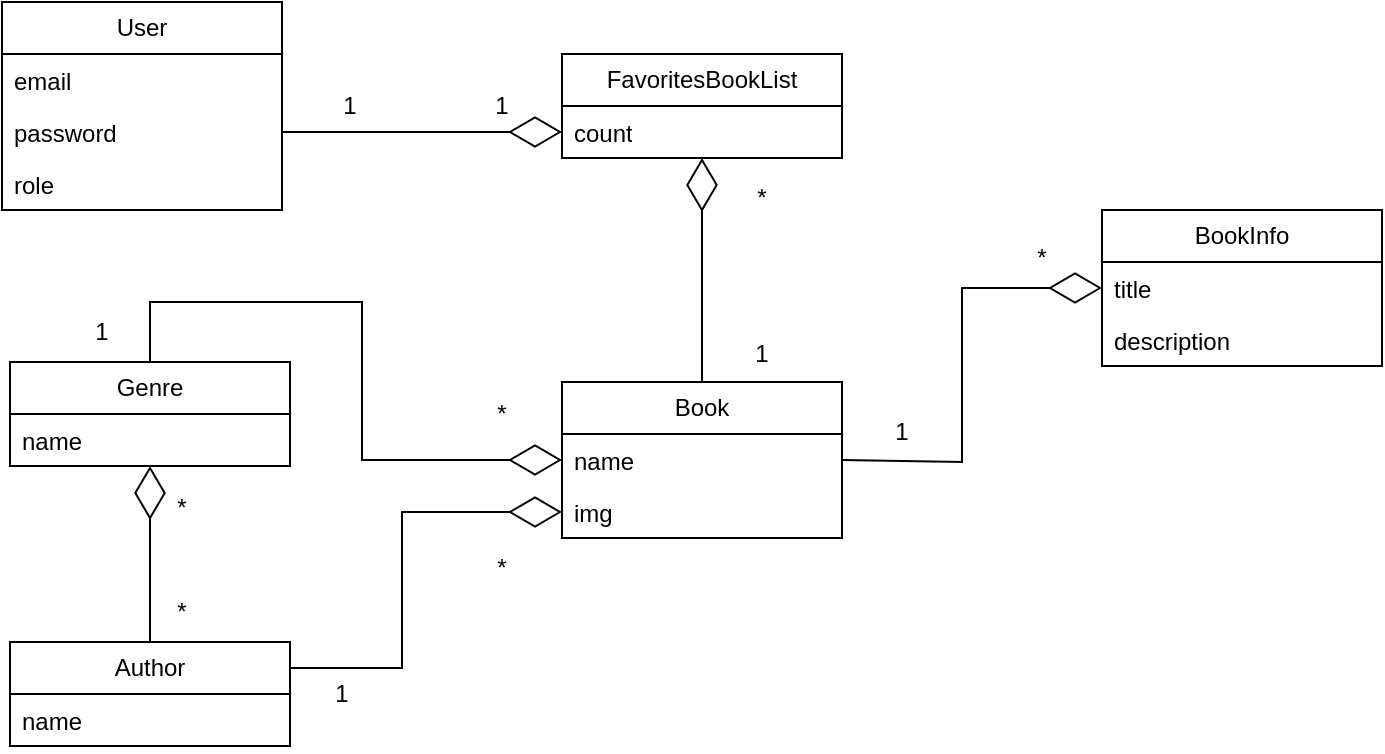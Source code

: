 <mxfile version="23.1.6" type="device">
  <diagram name="Страница — 1" id="uPjuHlsApF6cnJxJ5ZC5">
    <mxGraphModel dx="1674" dy="746" grid="1" gridSize="10" guides="1" tooltips="1" connect="1" arrows="1" fold="1" page="1" pageScale="1" pageWidth="827" pageHeight="1169" math="0" shadow="0">
      <root>
        <mxCell id="0" />
        <mxCell id="1" parent="0" />
        <mxCell id="HpCeWqSgv1Eyx1Yyxyth-1" value="User" style="swimlane;fontStyle=0;childLayout=stackLayout;horizontal=1;startSize=26;fillColor=none;horizontalStack=0;resizeParent=1;resizeParentMax=0;resizeLast=0;collapsible=1;marginBottom=0;whiteSpace=wrap;html=1;" vertex="1" parent="1">
          <mxGeometry x="80" y="90" width="140" height="104" as="geometry" />
        </mxCell>
        <mxCell id="HpCeWqSgv1Eyx1Yyxyth-2" value="email" style="text;strokeColor=none;fillColor=none;align=left;verticalAlign=top;spacingLeft=4;spacingRight=4;overflow=hidden;rotatable=0;points=[[0,0.5],[1,0.5]];portConstraint=eastwest;whiteSpace=wrap;html=1;" vertex="1" parent="HpCeWqSgv1Eyx1Yyxyth-1">
          <mxGeometry y="26" width="140" height="26" as="geometry" />
        </mxCell>
        <mxCell id="HpCeWqSgv1Eyx1Yyxyth-3" value="password" style="text;strokeColor=none;fillColor=none;align=left;verticalAlign=top;spacingLeft=4;spacingRight=4;overflow=hidden;rotatable=0;points=[[0,0.5],[1,0.5]];portConstraint=eastwest;whiteSpace=wrap;html=1;" vertex="1" parent="HpCeWqSgv1Eyx1Yyxyth-1">
          <mxGeometry y="52" width="140" height="26" as="geometry" />
        </mxCell>
        <mxCell id="HpCeWqSgv1Eyx1Yyxyth-4" value="role" style="text;strokeColor=none;fillColor=none;align=left;verticalAlign=top;spacingLeft=4;spacingRight=4;overflow=hidden;rotatable=0;points=[[0,0.5],[1,0.5]];portConstraint=eastwest;whiteSpace=wrap;html=1;" vertex="1" parent="HpCeWqSgv1Eyx1Yyxyth-1">
          <mxGeometry y="78" width="140" height="26" as="geometry" />
        </mxCell>
        <mxCell id="HpCeWqSgv1Eyx1Yyxyth-5" value="FavoritesBookList" style="swimlane;fontStyle=0;childLayout=stackLayout;horizontal=1;startSize=26;fillColor=none;horizontalStack=0;resizeParent=1;resizeParentMax=0;resizeLast=0;collapsible=1;marginBottom=0;whiteSpace=wrap;html=1;" vertex="1" parent="1">
          <mxGeometry x="360" y="116" width="140" height="52" as="geometry" />
        </mxCell>
        <mxCell id="HpCeWqSgv1Eyx1Yyxyth-6" value="count" style="text;strokeColor=none;fillColor=none;align=left;verticalAlign=top;spacingLeft=4;spacingRight=4;overflow=hidden;rotatable=0;points=[[0,0.5],[1,0.5]];portConstraint=eastwest;whiteSpace=wrap;html=1;" vertex="1" parent="HpCeWqSgv1Eyx1Yyxyth-5">
          <mxGeometry y="26" width="140" height="26" as="geometry" />
        </mxCell>
        <mxCell id="HpCeWqSgv1Eyx1Yyxyth-9" value="" style="endArrow=diamondThin;endFill=0;endSize=24;html=1;rounded=0;exitX=1;exitY=0.5;exitDx=0;exitDy=0;entryX=0;entryY=0.5;entryDx=0;entryDy=0;" edge="1" parent="1" source="HpCeWqSgv1Eyx1Yyxyth-3" target="HpCeWqSgv1Eyx1Yyxyth-6">
          <mxGeometry width="160" relative="1" as="geometry">
            <mxPoint x="170" y="380" as="sourcePoint" />
            <mxPoint x="320" y="145" as="targetPoint" />
          </mxGeometry>
        </mxCell>
        <mxCell id="HpCeWqSgv1Eyx1Yyxyth-12" value="1" style="text;html=1;align=center;verticalAlign=middle;whiteSpace=wrap;rounded=0;" vertex="1" parent="1">
          <mxGeometry x="224" y="127" width="60" height="30" as="geometry" />
        </mxCell>
        <mxCell id="HpCeWqSgv1Eyx1Yyxyth-13" value="1" style="text;html=1;align=center;verticalAlign=middle;whiteSpace=wrap;rounded=0;" vertex="1" parent="1">
          <mxGeometry x="300" y="127" width="60" height="30" as="geometry" />
        </mxCell>
        <mxCell id="HpCeWqSgv1Eyx1Yyxyth-14" value="Book" style="swimlane;fontStyle=0;childLayout=stackLayout;horizontal=1;startSize=26;fillColor=none;horizontalStack=0;resizeParent=1;resizeParentMax=0;resizeLast=0;collapsible=1;marginBottom=0;whiteSpace=wrap;html=1;" vertex="1" parent="1">
          <mxGeometry x="360" y="280" width="140" height="78" as="geometry" />
        </mxCell>
        <mxCell id="HpCeWqSgv1Eyx1Yyxyth-15" value="name" style="text;strokeColor=none;fillColor=none;align=left;verticalAlign=top;spacingLeft=4;spacingRight=4;overflow=hidden;rotatable=0;points=[[0,0.5],[1,0.5]];portConstraint=eastwest;whiteSpace=wrap;html=1;" vertex="1" parent="HpCeWqSgv1Eyx1Yyxyth-14">
          <mxGeometry y="26" width="140" height="26" as="geometry" />
        </mxCell>
        <mxCell id="HpCeWqSgv1Eyx1Yyxyth-16" value="img" style="text;strokeColor=none;fillColor=none;align=left;verticalAlign=top;spacingLeft=4;spacingRight=4;overflow=hidden;rotatable=0;points=[[0,0.5],[1,0.5]];portConstraint=eastwest;whiteSpace=wrap;html=1;" vertex="1" parent="HpCeWqSgv1Eyx1Yyxyth-14">
          <mxGeometry y="52" width="140" height="26" as="geometry" />
        </mxCell>
        <mxCell id="HpCeWqSgv1Eyx1Yyxyth-18" value="Genre" style="swimlane;fontStyle=0;childLayout=stackLayout;horizontal=1;startSize=26;fillColor=none;horizontalStack=0;resizeParent=1;resizeParentMax=0;resizeLast=0;collapsible=1;marginBottom=0;whiteSpace=wrap;html=1;" vertex="1" parent="1">
          <mxGeometry x="84" y="270" width="140" height="52" as="geometry" />
        </mxCell>
        <mxCell id="HpCeWqSgv1Eyx1Yyxyth-19" value="name" style="text;strokeColor=none;fillColor=none;align=left;verticalAlign=top;spacingLeft=4;spacingRight=4;overflow=hidden;rotatable=0;points=[[0,0.5],[1,0.5]];portConstraint=eastwest;whiteSpace=wrap;html=1;" vertex="1" parent="HpCeWqSgv1Eyx1Yyxyth-18">
          <mxGeometry y="26" width="140" height="26" as="geometry" />
        </mxCell>
        <mxCell id="HpCeWqSgv1Eyx1Yyxyth-22" value="Author" style="swimlane;fontStyle=0;childLayout=stackLayout;horizontal=1;startSize=26;fillColor=none;horizontalStack=0;resizeParent=1;resizeParentMax=0;resizeLast=0;collapsible=1;marginBottom=0;whiteSpace=wrap;html=1;" vertex="1" parent="1">
          <mxGeometry x="84" y="410" width="140" height="52" as="geometry" />
        </mxCell>
        <mxCell id="HpCeWqSgv1Eyx1Yyxyth-23" value="name" style="text;strokeColor=none;fillColor=none;align=left;verticalAlign=top;spacingLeft=4;spacingRight=4;overflow=hidden;rotatable=0;points=[[0,0.5],[1,0.5]];portConstraint=eastwest;whiteSpace=wrap;html=1;" vertex="1" parent="HpCeWqSgv1Eyx1Yyxyth-22">
          <mxGeometry y="26" width="140" height="26" as="geometry" />
        </mxCell>
        <mxCell id="HpCeWqSgv1Eyx1Yyxyth-31" value="" style="endArrow=diamondThin;endFill=0;endSize=24;html=1;rounded=0;exitX=0.5;exitY=0;exitDx=0;exitDy=0;entryX=0.5;entryY=1;entryDx=0;entryDy=0;entryPerimeter=0;" edge="1" parent="1" source="HpCeWqSgv1Eyx1Yyxyth-22" target="HpCeWqSgv1Eyx1Yyxyth-19">
          <mxGeometry width="160" relative="1" as="geometry">
            <mxPoint x="170" y="390" as="sourcePoint" />
            <mxPoint x="330" y="390" as="targetPoint" />
          </mxGeometry>
        </mxCell>
        <mxCell id="HpCeWqSgv1Eyx1Yyxyth-33" value="*" style="text;html=1;align=center;verticalAlign=middle;whiteSpace=wrap;rounded=0;" vertex="1" parent="1">
          <mxGeometry x="140" y="380" width="60" height="30" as="geometry" />
        </mxCell>
        <mxCell id="HpCeWqSgv1Eyx1Yyxyth-34" value="*" style="text;html=1;align=center;verticalAlign=middle;whiteSpace=wrap;rounded=0;" vertex="1" parent="1">
          <mxGeometry x="140" y="328" width="60" height="30" as="geometry" />
        </mxCell>
        <mxCell id="HpCeWqSgv1Eyx1Yyxyth-35" value="" style="endArrow=diamondThin;endFill=0;endSize=24;html=1;rounded=0;exitX=0.5;exitY=0;exitDx=0;exitDy=0;entryX=0;entryY=0.5;entryDx=0;entryDy=0;" edge="1" parent="1" source="HpCeWqSgv1Eyx1Yyxyth-18" target="HpCeWqSgv1Eyx1Yyxyth-15">
          <mxGeometry width="160" relative="1" as="geometry">
            <mxPoint x="170" y="390" as="sourcePoint" />
            <mxPoint x="330" y="390" as="targetPoint" />
            <Array as="points">
              <mxPoint x="154" y="240" />
              <mxPoint x="260" y="240" />
              <mxPoint x="260" y="319" />
            </Array>
          </mxGeometry>
        </mxCell>
        <mxCell id="HpCeWqSgv1Eyx1Yyxyth-36" value="" style="endArrow=diamondThin;endFill=0;endSize=24;html=1;rounded=0;exitX=1;exitY=0.25;exitDx=0;exitDy=0;entryX=0;entryY=0.5;entryDx=0;entryDy=0;" edge="1" parent="1" source="HpCeWqSgv1Eyx1Yyxyth-22" target="HpCeWqSgv1Eyx1Yyxyth-16">
          <mxGeometry width="160" relative="1" as="geometry">
            <mxPoint x="170" y="390" as="sourcePoint" />
            <mxPoint x="330" y="390" as="targetPoint" />
            <Array as="points">
              <mxPoint x="280" y="423" />
              <mxPoint x="280" y="345" />
            </Array>
          </mxGeometry>
        </mxCell>
        <mxCell id="HpCeWqSgv1Eyx1Yyxyth-39" value="1" style="text;html=1;align=center;verticalAlign=middle;whiteSpace=wrap;rounded=0;" vertex="1" parent="1">
          <mxGeometry x="100" y="240" width="60" height="30" as="geometry" />
        </mxCell>
        <mxCell id="HpCeWqSgv1Eyx1Yyxyth-40" value="*" style="text;html=1;align=center;verticalAlign=middle;whiteSpace=wrap;rounded=0;" vertex="1" parent="1">
          <mxGeometry x="300" y="281" width="60" height="30" as="geometry" />
        </mxCell>
        <mxCell id="HpCeWqSgv1Eyx1Yyxyth-41" value="1" style="text;html=1;align=center;verticalAlign=middle;whiteSpace=wrap;rounded=0;" vertex="1" parent="1">
          <mxGeometry x="220" y="421" width="60" height="30" as="geometry" />
        </mxCell>
        <mxCell id="HpCeWqSgv1Eyx1Yyxyth-42" value="*" style="text;html=1;align=center;verticalAlign=middle;whiteSpace=wrap;rounded=0;" vertex="1" parent="1">
          <mxGeometry x="300" y="358" width="60" height="30" as="geometry" />
        </mxCell>
        <mxCell id="HpCeWqSgv1Eyx1Yyxyth-43" value="BookInfo" style="swimlane;fontStyle=0;childLayout=stackLayout;horizontal=1;startSize=26;fillColor=none;horizontalStack=0;resizeParent=1;resizeParentMax=0;resizeLast=0;collapsible=1;marginBottom=0;whiteSpace=wrap;html=1;" vertex="1" parent="1">
          <mxGeometry x="630" y="194" width="140" height="78" as="geometry" />
        </mxCell>
        <mxCell id="HpCeWqSgv1Eyx1Yyxyth-44" value="title" style="text;strokeColor=none;fillColor=none;align=left;verticalAlign=top;spacingLeft=4;spacingRight=4;overflow=hidden;rotatable=0;points=[[0,0.5],[1,0.5]];portConstraint=eastwest;whiteSpace=wrap;html=1;" vertex="1" parent="HpCeWqSgv1Eyx1Yyxyth-43">
          <mxGeometry y="26" width="140" height="26" as="geometry" />
        </mxCell>
        <mxCell id="HpCeWqSgv1Eyx1Yyxyth-45" value="description" style="text;strokeColor=none;fillColor=none;align=left;verticalAlign=top;spacingLeft=4;spacingRight=4;overflow=hidden;rotatable=0;points=[[0,0.5],[1,0.5]];portConstraint=eastwest;whiteSpace=wrap;html=1;" vertex="1" parent="HpCeWqSgv1Eyx1Yyxyth-43">
          <mxGeometry y="52" width="140" height="26" as="geometry" />
        </mxCell>
        <mxCell id="HpCeWqSgv1Eyx1Yyxyth-47" value="" style="endArrow=diamondThin;endFill=0;endSize=24;html=1;rounded=0;exitX=0.5;exitY=0;exitDx=0;exitDy=0;entryX=0.5;entryY=1;entryDx=0;entryDy=0;entryPerimeter=0;" edge="1" parent="1" source="HpCeWqSgv1Eyx1Yyxyth-14" target="HpCeWqSgv1Eyx1Yyxyth-6">
          <mxGeometry width="160" relative="1" as="geometry">
            <mxPoint x="170" y="390" as="sourcePoint" />
            <mxPoint x="430" y="170" as="targetPoint" />
          </mxGeometry>
        </mxCell>
        <mxCell id="HpCeWqSgv1Eyx1Yyxyth-48" value="1" style="text;html=1;align=center;verticalAlign=middle;whiteSpace=wrap;rounded=0;" vertex="1" parent="1">
          <mxGeometry x="430" y="251" width="60" height="30" as="geometry" />
        </mxCell>
        <mxCell id="HpCeWqSgv1Eyx1Yyxyth-49" value="*" style="text;html=1;align=center;verticalAlign=middle;whiteSpace=wrap;rounded=0;" vertex="1" parent="1">
          <mxGeometry x="430" y="173" width="60" height="30" as="geometry" />
        </mxCell>
        <mxCell id="HpCeWqSgv1Eyx1Yyxyth-51" value="" style="endArrow=diamondThin;endFill=0;endSize=24;html=1;rounded=0;exitX=1;exitY=0.5;exitDx=0;exitDy=0;entryX=0;entryY=0.5;entryDx=0;entryDy=0;" edge="1" parent="1" source="HpCeWqSgv1Eyx1Yyxyth-15" target="HpCeWqSgv1Eyx1Yyxyth-44">
          <mxGeometry width="160" relative="1" as="geometry">
            <mxPoint x="170" y="390" as="sourcePoint" />
            <mxPoint x="330" y="390" as="targetPoint" />
            <Array as="points">
              <mxPoint x="560" y="320" />
              <mxPoint x="560" y="233" />
            </Array>
          </mxGeometry>
        </mxCell>
        <mxCell id="HpCeWqSgv1Eyx1Yyxyth-52" value="1" style="text;html=1;align=center;verticalAlign=middle;whiteSpace=wrap;rounded=0;" vertex="1" parent="1">
          <mxGeometry x="500" y="290" width="60" height="30" as="geometry" />
        </mxCell>
        <mxCell id="HpCeWqSgv1Eyx1Yyxyth-53" value="*" style="text;html=1;align=center;verticalAlign=middle;whiteSpace=wrap;rounded=0;" vertex="1" parent="1">
          <mxGeometry x="570" y="203" width="60" height="30" as="geometry" />
        </mxCell>
      </root>
    </mxGraphModel>
  </diagram>
</mxfile>
